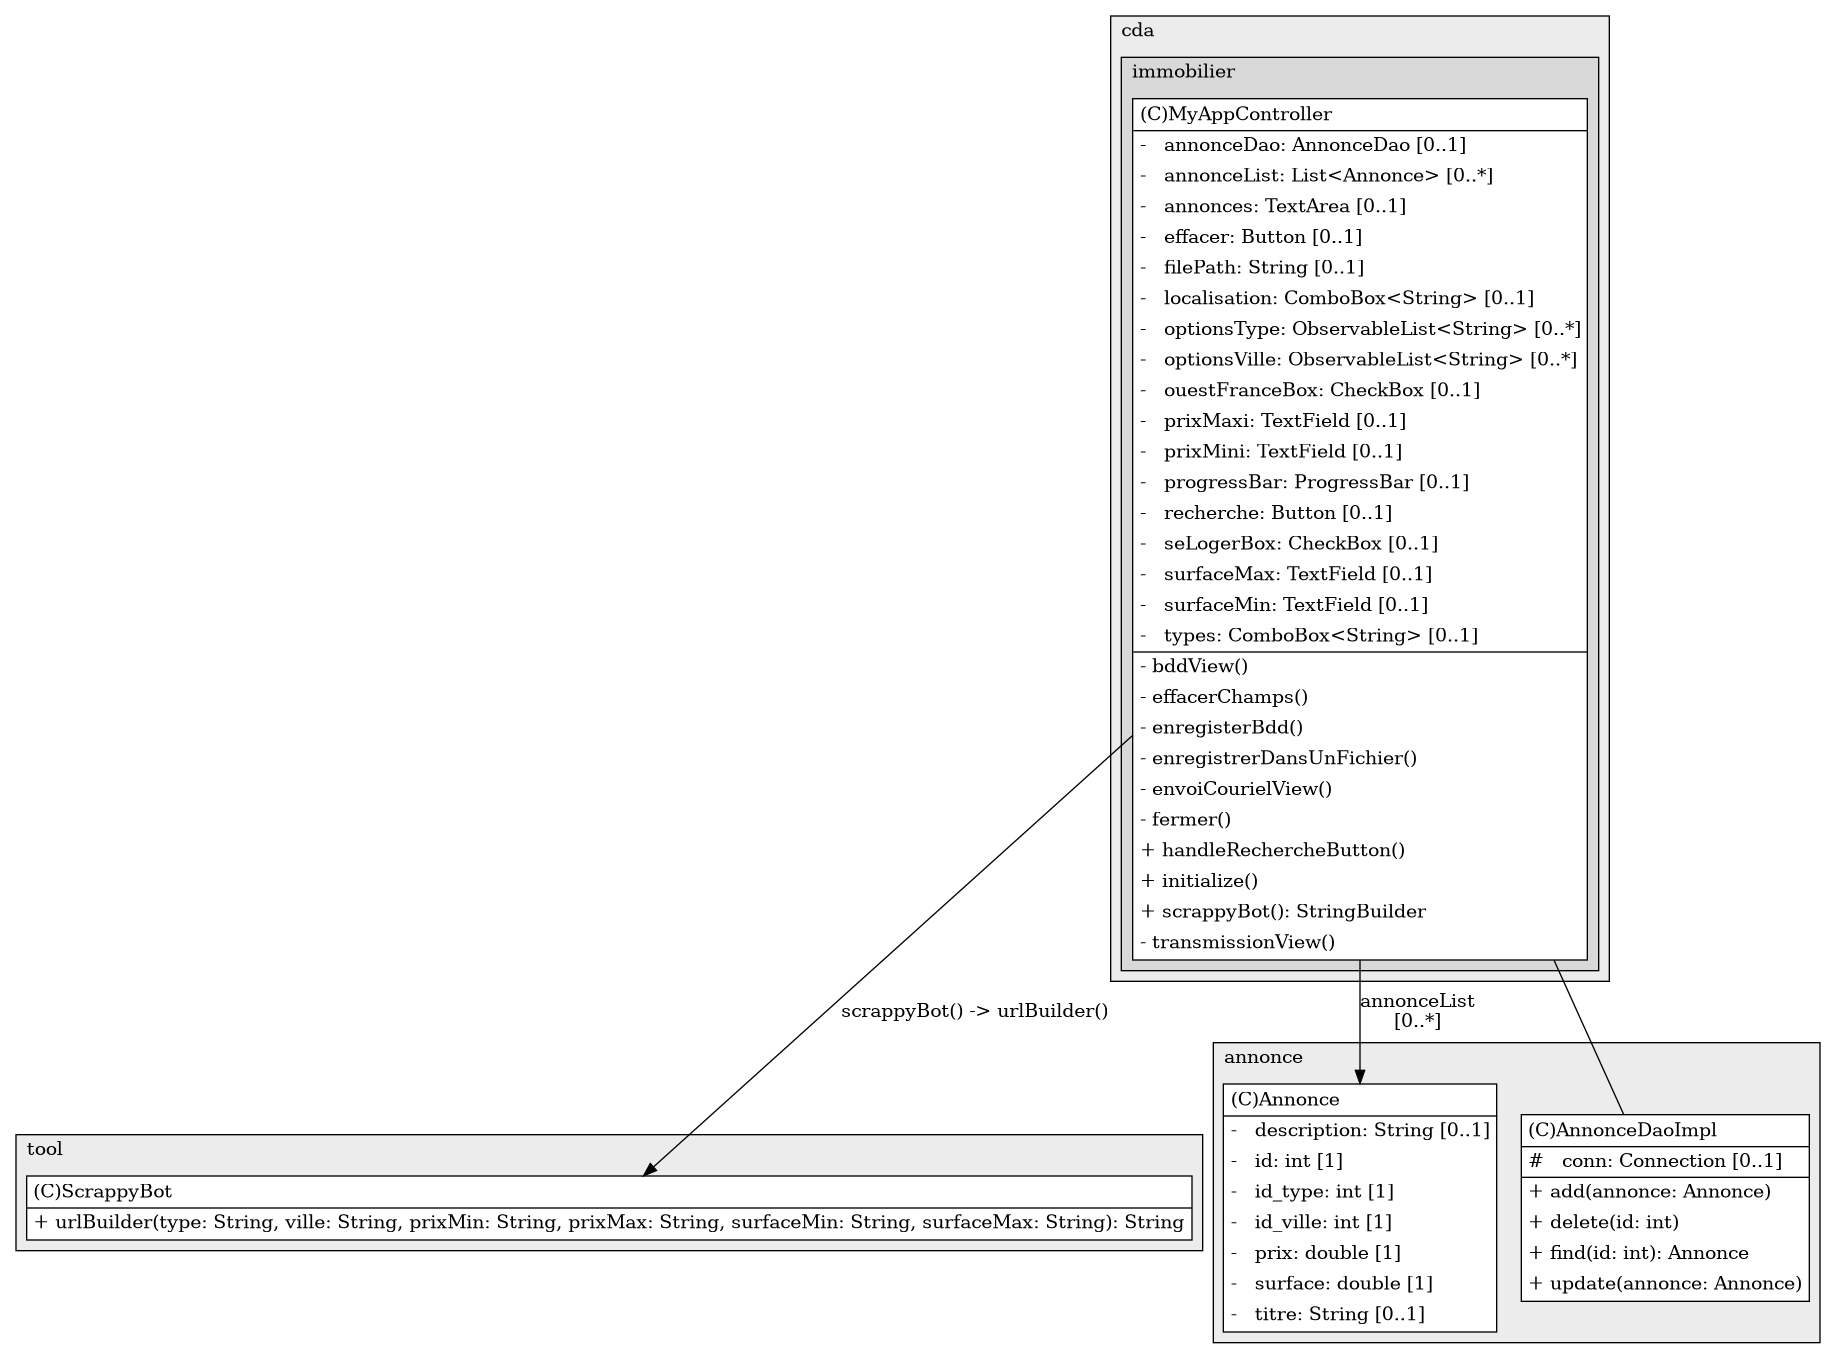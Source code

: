 @startuml

/' diagram meta data start
config=StructureConfiguration;
{
  "projectClassification": {
    "searchMode": "OpenProject", // OpenProject, AllProjects
    "includedProjects": "",
    "pathEndKeywords": "*.impl",
    "isClientPath": "",
    "isClientName": "",
    "isTestPath": "",
    "isTestName": "",
    "isMappingPath": "",
    "isMappingName": "",
    "isDataAccessPath": "",
    "isDataAccessName": "",
    "isDataStructurePath": "",
    "isDataStructureName": "",
    "isInterfaceStructuresPath": "",
    "isInterfaceStructuresName": "",
    "isEntryPointPath": "",
    "isEntryPointName": "",
    "treatFinalFieldsAsMandatory": false
  },
  "graphRestriction": {
    "classPackageExcludeFilter": "",
    "classPackageIncludeFilter": "",
    "classNameExcludeFilter": "",
    "classNameIncludeFilter": "",
    "methodNameExcludeFilter": "",
    "methodNameIncludeFilter": "",
    "removeByInheritance": "", // inheritance/annotation based filtering is done in a second step
    "removeByAnnotation": "",
    "removeByClassPackage": "", // cleanup the graph after inheritance/annotation based filtering is done
    "removeByClassName": "",
    "cutMappings": false,
    "cutEnum": true,
    "cutTests": true,
    "cutClient": true,
    "cutDataAccess": true,
    "cutInterfaceStructures": true,
    "cutDataStructures": true,
    "cutGetterAndSetter": true,
    "cutConstructors": true
  },
  "graphTraversal": {
    "forwardDepth": 3,
    "backwardDepth": 3,
    "classPackageExcludeFilter": "",
    "classPackageIncludeFilter": "",
    "classNameExcludeFilter": "",
    "classNameIncludeFilter": "",
    "methodNameExcludeFilter": "",
    "methodNameIncludeFilter": "",
    "hideMappings": false,
    "hideDataStructures": false,
    "hidePrivateMethods": true,
    "hideInterfaceCalls": true, // indirection: implementation -> interface (is hidden) -> implementation
    "onlyShowApplicationEntryPoints": false, // root node is included
    "useMethodCallsForStructureDiagram": "ForwardOnly" // ForwardOnly, BothDirections, No
  },
  "details": {
    "aggregation": "GroupByClass", // ByClass, GroupByClass, None
    "showClassGenericTypes": true,
    "showMethods": true,
    "showMethodParameterNames": true,
    "showMethodParameterTypes": true,
    "showMethodReturnType": true,
    "showPackageLevels": 2,
    "showDetailedClassStructure": true
  },
  "rootClass": "fr.cda.immobilier.MyAppController",
  "extensionCallbackMethod": "" // qualified.class.name#methodName - signature: public static String method(String)
}
diagram meta data end '/



digraph g {
    rankdir="TB"
    splines=polyline
    

'nodes 
subgraph cluster_3565976 { 
   	label=tool
	labeljust=l
	fillcolor="#ececec"
	style=filled
   
   ScrappyBot3565976[
	label=<<TABLE BORDER="1" CELLBORDER="0" CELLPADDING="4" CELLSPACING="0">
<TR><TD ALIGN="LEFT" >(C)ScrappyBot</TD></TR>
<HR/>
<TR><TD ALIGN="LEFT" >+ urlBuilder(type: String, ville: String, prixMin: String, prixMax: String, surfaceMin: String, surfaceMax: String): String</TD></TR>
</TABLE>>
	style=filled
	margin=0
	shape=plaintext
	fillcolor="#FFFFFF"
];
} 

subgraph cluster_852246558 { 
   	label=annonce
	labeljust=l
	fillcolor="#ececec"
	style=filled
   
   Annonce852246558[
	label=<<TABLE BORDER="1" CELLBORDER="0" CELLPADDING="4" CELLSPACING="0">
<TR><TD ALIGN="LEFT" >(C)Annonce</TD></TR>
<HR/>
<TR><TD ALIGN="LEFT" >-   description: String [0..1]</TD></TR>
<TR><TD ALIGN="LEFT" >-   id: int [1]</TD></TR>
<TR><TD ALIGN="LEFT" >-   id_type: int [1]</TD></TR>
<TR><TD ALIGN="LEFT" >-   id_ville: int [1]</TD></TR>
<TR><TD ALIGN="LEFT" >-   prix: double [1]</TD></TR>
<TR><TD ALIGN="LEFT" >-   surface: double [1]</TD></TR>
<TR><TD ALIGN="LEFT" >-   titre: String [0..1]</TD></TR>
</TABLE>>
	style=filled
	margin=0
	shape=plaintext
	fillcolor="#FFFFFF"
];

AnnonceDaoImpl852246558[
	label=<<TABLE BORDER="1" CELLBORDER="0" CELLPADDING="4" CELLSPACING="0">
<TR><TD ALIGN="LEFT" >(C)AnnonceDaoImpl</TD></TR>
<HR/>
<TR><TD ALIGN="LEFT" >#   conn: Connection [0..1]</TD></TR>
<HR/>
<TR><TD ALIGN="LEFT" >+ add(annonce: Annonce)</TD></TR>
<TR><TD ALIGN="LEFT" >+ delete(id: int)</TD></TR>
<TR><TD ALIGN="LEFT" >+ find(id: int): Annonce</TD></TR>
<TR><TD ALIGN="LEFT" >+ update(annonce: Annonce)</TD></TR>
</TABLE>>
	style=filled
	margin=0
	shape=plaintext
	fillcolor="#FFFFFF"
];
} 

subgraph cluster_98336 { 
   	label=cda
	labeljust=l
	fillcolor="#ececec"
	style=filled
   
   subgraph cluster_1518796677 { 
   	label=immobilier
	labeljust=l
	fillcolor="#d8d8d8"
	style=filled
   
   MyAppController379017447[
	label=<<TABLE BORDER="1" CELLBORDER="0" CELLPADDING="4" CELLSPACING="0">
<TR><TD ALIGN="LEFT" >(C)MyAppController</TD></TR>
<HR/>
<TR><TD ALIGN="LEFT" >-   annonceDao: AnnonceDao [0..1]</TD></TR>
<TR><TD ALIGN="LEFT" >-   annonceList: List&lt;Annonce&gt; [0..*]</TD></TR>
<TR><TD ALIGN="LEFT" >-   annonces: TextArea [0..1]</TD></TR>
<TR><TD ALIGN="LEFT" >-   effacer: Button [0..1]</TD></TR>
<TR><TD ALIGN="LEFT" >-   filePath: String [0..1]</TD></TR>
<TR><TD ALIGN="LEFT" >-   localisation: ComboBox&lt;String&gt; [0..1]</TD></TR>
<TR><TD ALIGN="LEFT" >-   optionsType: ObservableList&lt;String&gt; [0..*]</TD></TR>
<TR><TD ALIGN="LEFT" >-   optionsVille: ObservableList&lt;String&gt; [0..*]</TD></TR>
<TR><TD ALIGN="LEFT" >-   ouestFranceBox: CheckBox [0..1]</TD></TR>
<TR><TD ALIGN="LEFT" >-   prixMaxi: TextField [0..1]</TD></TR>
<TR><TD ALIGN="LEFT" >-   prixMini: TextField [0..1]</TD></TR>
<TR><TD ALIGN="LEFT" >-   progressBar: ProgressBar [0..1]</TD></TR>
<TR><TD ALIGN="LEFT" >-   recherche: Button [0..1]</TD></TR>
<TR><TD ALIGN="LEFT" >-   seLogerBox: CheckBox [0..1]</TD></TR>
<TR><TD ALIGN="LEFT" >-   surfaceMax: TextField [0..1]</TD></TR>
<TR><TD ALIGN="LEFT" >-   surfaceMin: TextField [0..1]</TD></TR>
<TR><TD ALIGN="LEFT" >-   types: ComboBox&lt;String&gt; [0..1]</TD></TR>
<HR/>
<TR><TD ALIGN="LEFT" >- bddView()</TD></TR>
<TR><TD ALIGN="LEFT" >- effacerChamps()</TD></TR>
<TR><TD ALIGN="LEFT" >- enregisterBdd()</TD></TR>
<TR><TD ALIGN="LEFT" >- enregistrerDansUnFichier()</TD></TR>
<TR><TD ALIGN="LEFT" >- envoiCourielView()</TD></TR>
<TR><TD ALIGN="LEFT" >- fermer()</TD></TR>
<TR><TD ALIGN="LEFT" >+ handleRechercheButton()</TD></TR>
<TR><TD ALIGN="LEFT" >+ initialize()</TD></TR>
<TR><TD ALIGN="LEFT" >+ scrappyBot(): StringBuilder</TD></TR>
<TR><TD ALIGN="LEFT" >- transmissionView()</TD></TR>
</TABLE>>
	style=filled
	margin=0
	shape=plaintext
	fillcolor="#FFFFFF"
];
} 
} 

'edges    
MyAppController379017447 -> Annonce852246558[label="annonceList
[0..*]"];
MyAppController379017447 -> AnnonceDaoImpl852246558[arrowhead=none];
MyAppController379017447 -> ScrappyBot3565976[label="scrappyBot() -> urlBuilder()"];
    
}
@enduml